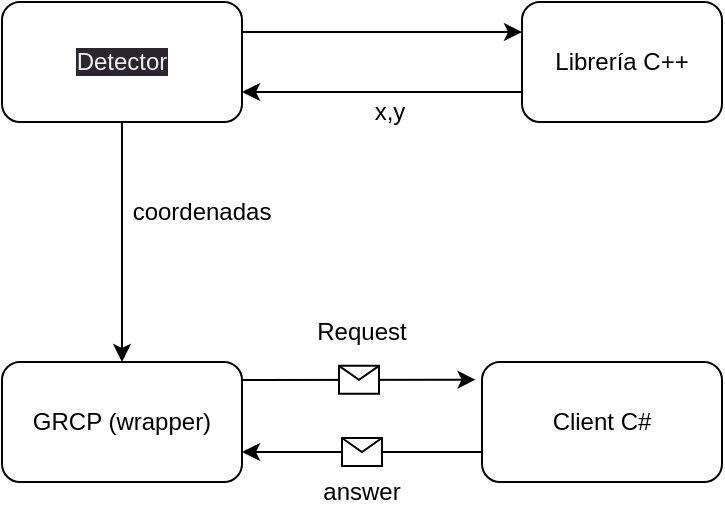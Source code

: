 <mxfile version="21.3.7" type="github">
  <diagram id="C5RBs43oDa-KdzZeNtuy" name="Page-1">
    <mxGraphModel dx="1009" dy="503" grid="1" gridSize="10" guides="1" tooltips="1" connect="1" arrows="1" fold="1" page="1" pageScale="1" pageWidth="827" pageHeight="1169" math="0" shadow="0">
      <root>
        <mxCell id="WIyWlLk6GJQsqaUBKTNV-0" />
        <mxCell id="WIyWlLk6GJQsqaUBKTNV-1" parent="WIyWlLk6GJQsqaUBKTNV-0" />
        <mxCell id="Dz4D7y2yo6OSAAACBvSo-2" value="GRCP (wrapper)" style="rounded=1;whiteSpace=wrap;html=1;" vertex="1" parent="WIyWlLk6GJQsqaUBKTNV-1">
          <mxGeometry x="250" y="250" width="120" height="60" as="geometry" />
        </mxCell>
        <mxCell id="Dz4D7y2yo6OSAAACBvSo-9" style="edgeStyle=orthogonalEdgeStyle;rounded=0;orthogonalLoop=1;jettySize=auto;html=1;exitX=1;exitY=0.25;exitDx=0;exitDy=0;entryX=0;entryY=0.25;entryDx=0;entryDy=0;" edge="1" parent="WIyWlLk6GJQsqaUBKTNV-1" source="Dz4D7y2yo6OSAAACBvSo-3" target="Dz4D7y2yo6OSAAACBvSo-4">
          <mxGeometry relative="1" as="geometry" />
        </mxCell>
        <mxCell id="Dz4D7y2yo6OSAAACBvSo-13" style="edgeStyle=orthogonalEdgeStyle;rounded=0;orthogonalLoop=1;jettySize=auto;html=1;exitX=0.5;exitY=1;exitDx=0;exitDy=0;entryX=0.5;entryY=0;entryDx=0;entryDy=0;" edge="1" parent="WIyWlLk6GJQsqaUBKTNV-1" source="Dz4D7y2yo6OSAAACBvSo-3" target="Dz4D7y2yo6OSAAACBvSo-2">
          <mxGeometry relative="1" as="geometry" />
        </mxCell>
        <mxCell id="Dz4D7y2yo6OSAAACBvSo-3" value="&lt;span style=&quot;color: rgb(240, 240, 240); font-family: Helvetica; font-size: 12px; font-style: normal; font-variant-ligatures: normal; font-variant-caps: normal; font-weight: 400; letter-spacing: normal; orphans: 2; text-align: center; text-indent: 0px; text-transform: none; widows: 2; word-spacing: 0px; -webkit-text-stroke-width: 0px; background-color: rgb(42, 37, 47); text-decoration-thickness: initial; text-decoration-style: initial; text-decoration-color: initial; float: none; display: inline !important;&quot;&gt;Detector&lt;/span&gt;" style="rounded=1;whiteSpace=wrap;html=1;" vertex="1" parent="WIyWlLk6GJQsqaUBKTNV-1">
          <mxGeometry x="250" y="70" width="120" height="60" as="geometry" />
        </mxCell>
        <mxCell id="Dz4D7y2yo6OSAAACBvSo-12" style="edgeStyle=orthogonalEdgeStyle;rounded=0;orthogonalLoop=1;jettySize=auto;html=1;exitX=0;exitY=0.75;exitDx=0;exitDy=0;entryX=1;entryY=0.75;entryDx=0;entryDy=0;" edge="1" parent="WIyWlLk6GJQsqaUBKTNV-1" source="Dz4D7y2yo6OSAAACBvSo-4" target="Dz4D7y2yo6OSAAACBvSo-3">
          <mxGeometry relative="1" as="geometry" />
        </mxCell>
        <mxCell id="Dz4D7y2yo6OSAAACBvSo-4" value="Librería C++" style="rounded=1;whiteSpace=wrap;html=1;" vertex="1" parent="WIyWlLk6GJQsqaUBKTNV-1">
          <mxGeometry x="510" y="70" width="100" height="60" as="geometry" />
        </mxCell>
        <mxCell id="Dz4D7y2yo6OSAAACBvSo-10" value="x,y" style="text;html=1;strokeColor=none;fillColor=none;align=center;verticalAlign=middle;whiteSpace=wrap;rounded=0;" vertex="1" parent="WIyWlLk6GJQsqaUBKTNV-1">
          <mxGeometry x="414" y="110" width="60" height="30" as="geometry" />
        </mxCell>
        <mxCell id="Dz4D7y2yo6OSAAACBvSo-14" value="coordenadas" style="text;html=1;strokeColor=none;fillColor=none;align=center;verticalAlign=middle;whiteSpace=wrap;rounded=0;" vertex="1" parent="WIyWlLk6GJQsqaUBKTNV-1">
          <mxGeometry x="320" y="160" width="60" height="30" as="geometry" />
        </mxCell>
        <mxCell id="Dz4D7y2yo6OSAAACBvSo-15" value="Client C#" style="rounded=1;whiteSpace=wrap;html=1;" vertex="1" parent="WIyWlLk6GJQsqaUBKTNV-1">
          <mxGeometry x="490" y="250" width="120" height="60" as="geometry" />
        </mxCell>
        <mxCell id="Dz4D7y2yo6OSAAACBvSo-16" value="" style="endArrow=classic;html=1;rounded=0;entryX=-0.027;entryY=0.147;entryDx=0;entryDy=0;entryPerimeter=0;" edge="1" parent="WIyWlLk6GJQsqaUBKTNV-1" target="Dz4D7y2yo6OSAAACBvSo-15">
          <mxGeometry relative="1" as="geometry">
            <mxPoint x="370" y="259" as="sourcePoint" />
            <mxPoint x="460" y="260" as="targetPoint" />
          </mxGeometry>
        </mxCell>
        <mxCell id="Dz4D7y2yo6OSAAACBvSo-17" value="" style="shape=message;html=1;outlineConnect=0;" vertex="1" parent="Dz4D7y2yo6OSAAACBvSo-16">
          <mxGeometry width="20" height="14" relative="1" as="geometry">
            <mxPoint x="-10" y="-7" as="offset" />
          </mxGeometry>
        </mxCell>
        <mxCell id="Dz4D7y2yo6OSAAACBvSo-18" value="" style="endArrow=classic;html=1;rounded=0;entryX=1;entryY=0.75;entryDx=0;entryDy=0;exitX=0;exitY=0.75;exitDx=0;exitDy=0;" edge="1" parent="WIyWlLk6GJQsqaUBKTNV-1" source="Dz4D7y2yo6OSAAACBvSo-15" target="Dz4D7y2yo6OSAAACBvSo-2">
          <mxGeometry relative="1" as="geometry">
            <mxPoint x="360" y="260" as="sourcePoint" />
            <mxPoint x="460" y="260" as="targetPoint" />
            <Array as="points" />
          </mxGeometry>
        </mxCell>
        <mxCell id="Dz4D7y2yo6OSAAACBvSo-19" value="" style="shape=message;html=1;outlineConnect=0;" vertex="1" parent="Dz4D7y2yo6OSAAACBvSo-18">
          <mxGeometry width="20" height="14" relative="1" as="geometry">
            <mxPoint x="-10" y="-7" as="offset" />
          </mxGeometry>
        </mxCell>
        <mxCell id="Dz4D7y2yo6OSAAACBvSo-22" value="Request" style="text;html=1;strokeColor=none;fillColor=none;align=center;verticalAlign=middle;whiteSpace=wrap;rounded=0;" vertex="1" parent="WIyWlLk6GJQsqaUBKTNV-1">
          <mxGeometry x="400" y="220" width="60" height="30" as="geometry" />
        </mxCell>
        <mxCell id="Dz4D7y2yo6OSAAACBvSo-23" value="answer" style="text;html=1;strokeColor=none;fillColor=none;align=center;verticalAlign=middle;whiteSpace=wrap;rounded=0;" vertex="1" parent="WIyWlLk6GJQsqaUBKTNV-1">
          <mxGeometry x="400" y="300" width="60" height="30" as="geometry" />
        </mxCell>
      </root>
    </mxGraphModel>
  </diagram>
</mxfile>
